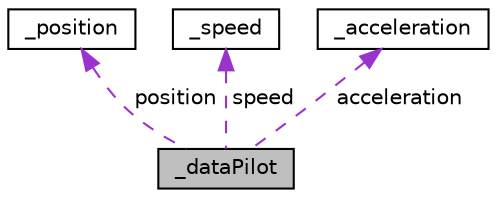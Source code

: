 digraph "_dataPilot"
{
 // LATEX_PDF_SIZE
  edge [fontname="Helvetica",fontsize="10",labelfontname="Helvetica",labelfontsize="10"];
  node [fontname="Helvetica",fontsize="10",shape=record];
  Node1 [label="_dataPilot",height=0.2,width=0.4,color="black", fillcolor="grey75", style="filled", fontcolor="black",tooltip="Declaration of a structure for a pilot object."];
  Node2 -> Node1 [dir="back",color="darkorchid3",fontsize="10",style="dashed",label=" position" ,fontname="Helvetica"];
  Node2 [label="_position",height=0.2,width=0.4,color="black", fillcolor="white", style="filled",URL="$struct__position.html",tooltip="A structure to represent the position."];
  Node3 -> Node1 [dir="back",color="darkorchid3",fontsize="10",style="dashed",label=" speed" ,fontname="Helvetica"];
  Node3 [label="_speed",height=0.2,width=0.4,color="black", fillcolor="white", style="filled",URL="$struct__speed.html",tooltip="A structure to represent the speed."];
  Node4 -> Node1 [dir="back",color="darkorchid3",fontsize="10",style="dashed",label=" acceleration" ,fontname="Helvetica"];
  Node4 [label="_acceleration",height=0.2,width=0.4,color="black", fillcolor="white", style="filled",URL="$struct__acceleration.html",tooltip="A structure to represent the acceleration."];
}
